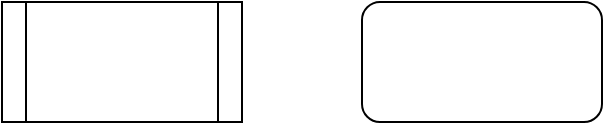 <mxfile version="@DRAWIO-VERSION@" type="github"><diagram id="3BaxXCt7VBi7gJud49L_" name="Page-1"><mxGraphModel dx="824" dy="394" grid="1" gridSize="10" guides="1" tooltips="1" connect="1" arrows="1" fold="1" page="1" pageScale="1" pageWidth="827" pageHeight="1169" math="0" shadow="0"><root><mxCell id="0"/><mxCell id="1" parent="0"/><mxCell id="cbtvY5ZQFdqQI-AZOj48-1" value="" style="shape=process;whiteSpace=wrap;html=1;backgroundOutline=1;" parent="1" vertex="1"><mxGeometry x="270" y="200" width="120" height="60" as="geometry"/></mxCell><mxCell id="cbtvY5ZQFdqQI-AZOj48-2" value="" style="rounded=1;whiteSpace=wrap;html=1;" parent="1" vertex="1"><mxGeometry x="450" y="200" width="120" height="60" as="geometry"/></mxCell></root></mxGraphModel></diagram></mxfile>